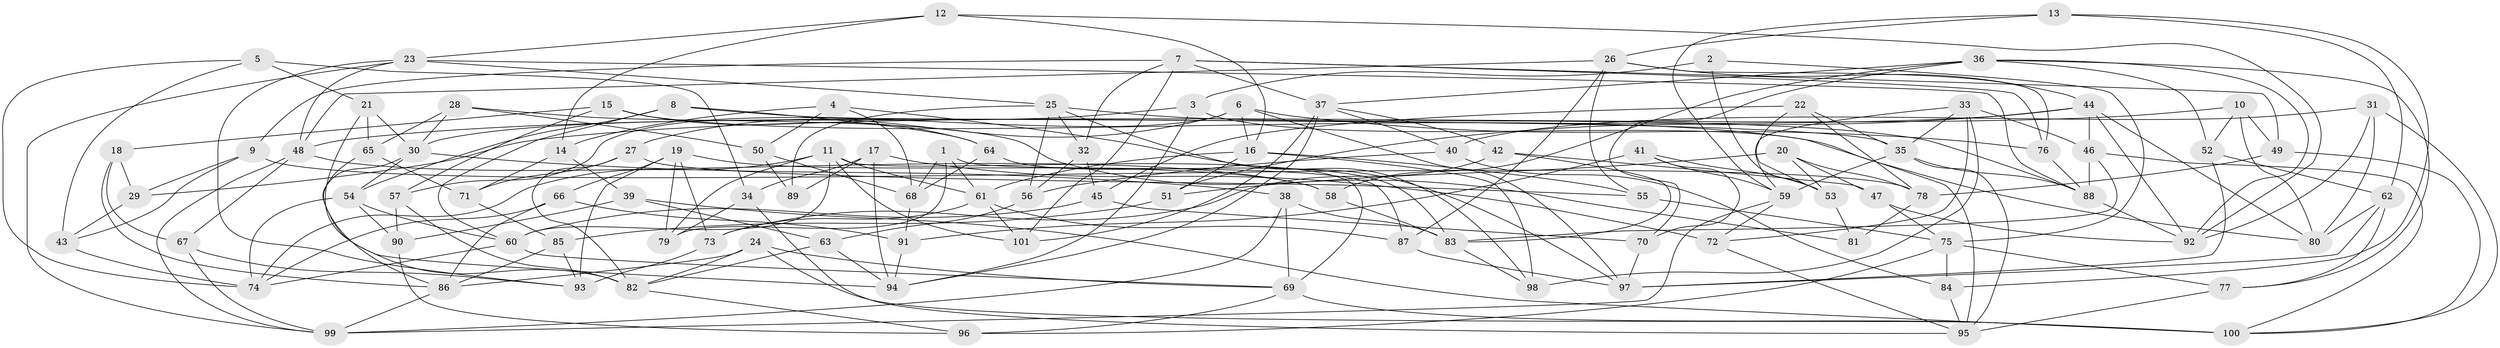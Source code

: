 // original degree distribution, {4: 1.0}
// Generated by graph-tools (version 1.1) at 2025/38/03/04/25 23:38:14]
// undirected, 101 vertices, 234 edges
graph export_dot {
  node [color=gray90,style=filled];
  1;
  2;
  3;
  4;
  5;
  6;
  7;
  8;
  9;
  10;
  11;
  12;
  13;
  14;
  15;
  16;
  17;
  18;
  19;
  20;
  21;
  22;
  23;
  24;
  25;
  26;
  27;
  28;
  29;
  30;
  31;
  32;
  33;
  34;
  35;
  36;
  37;
  38;
  39;
  40;
  41;
  42;
  43;
  44;
  45;
  46;
  47;
  48;
  49;
  50;
  51;
  52;
  53;
  54;
  55;
  56;
  57;
  58;
  59;
  60;
  61;
  62;
  63;
  64;
  65;
  66;
  67;
  68;
  69;
  70;
  71;
  72;
  73;
  74;
  75;
  76;
  77;
  78;
  79;
  80;
  81;
  82;
  83;
  84;
  85;
  86;
  87;
  88;
  89;
  90;
  91;
  92;
  93;
  94;
  95;
  96;
  97;
  98;
  99;
  100;
  101;
  1 -- 61 [weight=1.0];
  1 -- 68 [weight=1.0];
  1 -- 79 [weight=1.0];
  1 -- 87 [weight=1.0];
  2 -- 3 [weight=1.0];
  2 -- 53 [weight=2.0];
  2 -- 75 [weight=1.0];
  3 -- 30 [weight=1.0];
  3 -- 94 [weight=1.0];
  3 -- 95 [weight=1.0];
  4 -- 14 [weight=1.0];
  4 -- 50 [weight=1.0];
  4 -- 68 [weight=1.0];
  4 -- 97 [weight=1.0];
  5 -- 21 [weight=1.0];
  5 -- 34 [weight=1.0];
  5 -- 43 [weight=1.0];
  5 -- 74 [weight=1.0];
  6 -- 16 [weight=1.0];
  6 -- 27 [weight=1.0];
  6 -- 57 [weight=2.0];
  6 -- 76 [weight=1.0];
  6 -- 97 [weight=1.0];
  7 -- 9 [weight=1.0];
  7 -- 32 [weight=1.0];
  7 -- 37 [weight=1.0];
  7 -- 49 [weight=1.0];
  7 -- 76 [weight=1.0];
  7 -- 101 [weight=1.0];
  8 -- 35 [weight=1.0];
  8 -- 54 [weight=1.0];
  8 -- 60 [weight=1.0];
  8 -- 64 [weight=1.0];
  9 -- 29 [weight=1.0];
  9 -- 43 [weight=1.0];
  9 -- 78 [weight=1.0];
  10 -- 29 [weight=1.0];
  10 -- 49 [weight=1.0];
  10 -- 52 [weight=1.0];
  10 -- 80 [weight=1.0];
  11 -- 60 [weight=1.0];
  11 -- 61 [weight=1.0];
  11 -- 69 [weight=1.0];
  11 -- 74 [weight=1.0];
  11 -- 79 [weight=1.0];
  11 -- 101 [weight=1.0];
  12 -- 14 [weight=1.0];
  12 -- 16 [weight=1.0];
  12 -- 23 [weight=1.0];
  12 -- 92 [weight=1.0];
  13 -- 26 [weight=1.0];
  13 -- 59 [weight=1.0];
  13 -- 62 [weight=1.0];
  13 -- 84 [weight=1.0];
  14 -- 39 [weight=1.0];
  14 -- 71 [weight=1.0];
  15 -- 18 [weight=1.0];
  15 -- 57 [weight=1.0];
  15 -- 64 [weight=1.0];
  15 -- 80 [weight=1.0];
  16 -- 51 [weight=1.0];
  16 -- 55 [weight=1.0];
  16 -- 61 [weight=1.0];
  16 -- 98 [weight=1.0];
  17 -- 34 [weight=1.0];
  17 -- 72 [weight=1.0];
  17 -- 89 [weight=1.0];
  17 -- 94 [weight=1.0];
  18 -- 29 [weight=1.0];
  18 -- 67 [weight=1.0];
  18 -- 86 [weight=1.0];
  19 -- 58 [weight=1.0];
  19 -- 66 [weight=1.0];
  19 -- 73 [weight=1.0];
  19 -- 79 [weight=1.0];
  19 -- 93 [weight=2.0];
  20 -- 47 [weight=1.0];
  20 -- 51 [weight=1.0];
  20 -- 53 [weight=1.0];
  20 -- 78 [weight=1.0];
  21 -- 30 [weight=1.0];
  21 -- 65 [weight=1.0];
  21 -- 94 [weight=1.0];
  22 -- 35 [weight=1.0];
  22 -- 45 [weight=1.0];
  22 -- 53 [weight=1.0];
  22 -- 78 [weight=1.0];
  23 -- 25 [weight=1.0];
  23 -- 48 [weight=1.0];
  23 -- 88 [weight=1.0];
  23 -- 93 [weight=1.0];
  23 -- 99 [weight=1.0];
  24 -- 69 [weight=1.0];
  24 -- 82 [weight=1.0];
  24 -- 86 [weight=1.0];
  24 -- 100 [weight=1.0];
  25 -- 32 [weight=1.0];
  25 -- 56 [weight=1.0];
  25 -- 88 [weight=1.0];
  25 -- 89 [weight=1.0];
  25 -- 98 [weight=1.0];
  26 -- 44 [weight=1.0];
  26 -- 48 [weight=1.0];
  26 -- 55 [weight=1.0];
  26 -- 76 [weight=1.0];
  26 -- 87 [weight=1.0];
  27 -- 55 [weight=1.0];
  27 -- 71 [weight=1.0];
  27 -- 82 [weight=1.0];
  28 -- 30 [weight=1.0];
  28 -- 50 [weight=1.0];
  28 -- 65 [weight=1.0];
  28 -- 81 [weight=1.0];
  29 -- 43 [weight=1.0];
  30 -- 38 [weight=1.0];
  30 -- 54 [weight=1.0];
  30 -- 86 [weight=1.0];
  31 -- 40 [weight=1.0];
  31 -- 80 [weight=1.0];
  31 -- 92 [weight=1.0];
  31 -- 100 [weight=1.0];
  32 -- 45 [weight=1.0];
  32 -- 56 [weight=1.0];
  33 -- 35 [weight=1.0];
  33 -- 46 [weight=2.0];
  33 -- 59 [weight=1.0];
  33 -- 72 [weight=1.0];
  33 -- 98 [weight=1.0];
  34 -- 79 [weight=1.0];
  34 -- 95 [weight=1.0];
  35 -- 59 [weight=1.0];
  35 -- 88 [weight=1.0];
  35 -- 95 [weight=1.0];
  36 -- 37 [weight=1.0];
  36 -- 52 [weight=1.0];
  36 -- 58 [weight=1.0];
  36 -- 70 [weight=1.0];
  36 -- 77 [weight=1.0];
  36 -- 92 [weight=1.0];
  37 -- 40 [weight=1.0];
  37 -- 42 [weight=1.0];
  37 -- 94 [weight=1.0];
  37 -- 101 [weight=1.0];
  38 -- 69 [weight=1.0];
  38 -- 83 [weight=1.0];
  38 -- 99 [weight=1.0];
  39 -- 63 [weight=1.0];
  39 -- 90 [weight=1.0];
  39 -- 100 [weight=1.0];
  40 -- 56 [weight=1.0];
  40 -- 84 [weight=1.0];
  41 -- 53 [weight=1.0];
  41 -- 59 [weight=1.0];
  41 -- 70 [weight=1.0];
  41 -- 91 [weight=1.0];
  42 -- 47 [weight=1.0];
  42 -- 73 [weight=1.0];
  42 -- 83 [weight=1.0];
  43 -- 74 [weight=1.0];
  44 -- 46 [weight=1.0];
  44 -- 48 [weight=1.0];
  44 -- 51 [weight=1.0];
  44 -- 80 [weight=1.0];
  44 -- 92 [weight=1.0];
  45 -- 60 [weight=1.0];
  45 -- 70 [weight=1.0];
  46 -- 83 [weight=1.0];
  46 -- 88 [weight=1.0];
  46 -- 100 [weight=1.0];
  47 -- 75 [weight=1.0];
  47 -- 92 [weight=1.0];
  48 -- 58 [weight=1.0];
  48 -- 67 [weight=1.0];
  48 -- 99 [weight=1.0];
  49 -- 78 [weight=1.0];
  49 -- 100 [weight=1.0];
  50 -- 68 [weight=2.0];
  50 -- 89 [weight=2.0];
  51 -- 85 [weight=1.0];
  52 -- 62 [weight=1.0];
  52 -- 97 [weight=1.0];
  53 -- 81 [weight=1.0];
  54 -- 60 [weight=1.0];
  54 -- 74 [weight=1.0];
  54 -- 90 [weight=2.0];
  55 -- 75 [weight=1.0];
  56 -- 63 [weight=1.0];
  57 -- 82 [weight=1.0];
  57 -- 90 [weight=2.0];
  58 -- 83 [weight=1.0];
  59 -- 72 [weight=1.0];
  59 -- 99 [weight=1.0];
  60 -- 69 [weight=1.0];
  60 -- 74 [weight=1.0];
  61 -- 73 [weight=1.0];
  61 -- 87 [weight=1.0];
  61 -- 101 [weight=1.0];
  62 -- 77 [weight=1.0];
  62 -- 80 [weight=2.0];
  62 -- 97 [weight=1.0];
  63 -- 82 [weight=1.0];
  63 -- 94 [weight=1.0];
  64 -- 68 [weight=1.0];
  64 -- 83 [weight=1.0];
  65 -- 71 [weight=1.0];
  65 -- 82 [weight=1.0];
  66 -- 74 [weight=1.0];
  66 -- 86 [weight=1.0];
  66 -- 91 [weight=1.0];
  67 -- 93 [weight=1.0];
  67 -- 99 [weight=1.0];
  68 -- 91 [weight=1.0];
  69 -- 96 [weight=1.0];
  69 -- 100 [weight=1.0];
  70 -- 97 [weight=1.0];
  71 -- 85 [weight=1.0];
  72 -- 95 [weight=1.0];
  73 -- 93 [weight=1.0];
  75 -- 77 [weight=1.0];
  75 -- 84 [weight=1.0];
  75 -- 96 [weight=1.0];
  76 -- 88 [weight=1.0];
  77 -- 95 [weight=1.0];
  78 -- 81 [weight=2.0];
  82 -- 96 [weight=1.0];
  83 -- 98 [weight=1.0];
  84 -- 95 [weight=1.0];
  85 -- 86 [weight=1.0];
  85 -- 93 [weight=1.0];
  86 -- 99 [weight=1.0];
  87 -- 97 [weight=1.0];
  88 -- 92 [weight=1.0];
  90 -- 96 [weight=1.0];
  91 -- 94 [weight=1.0];
}
